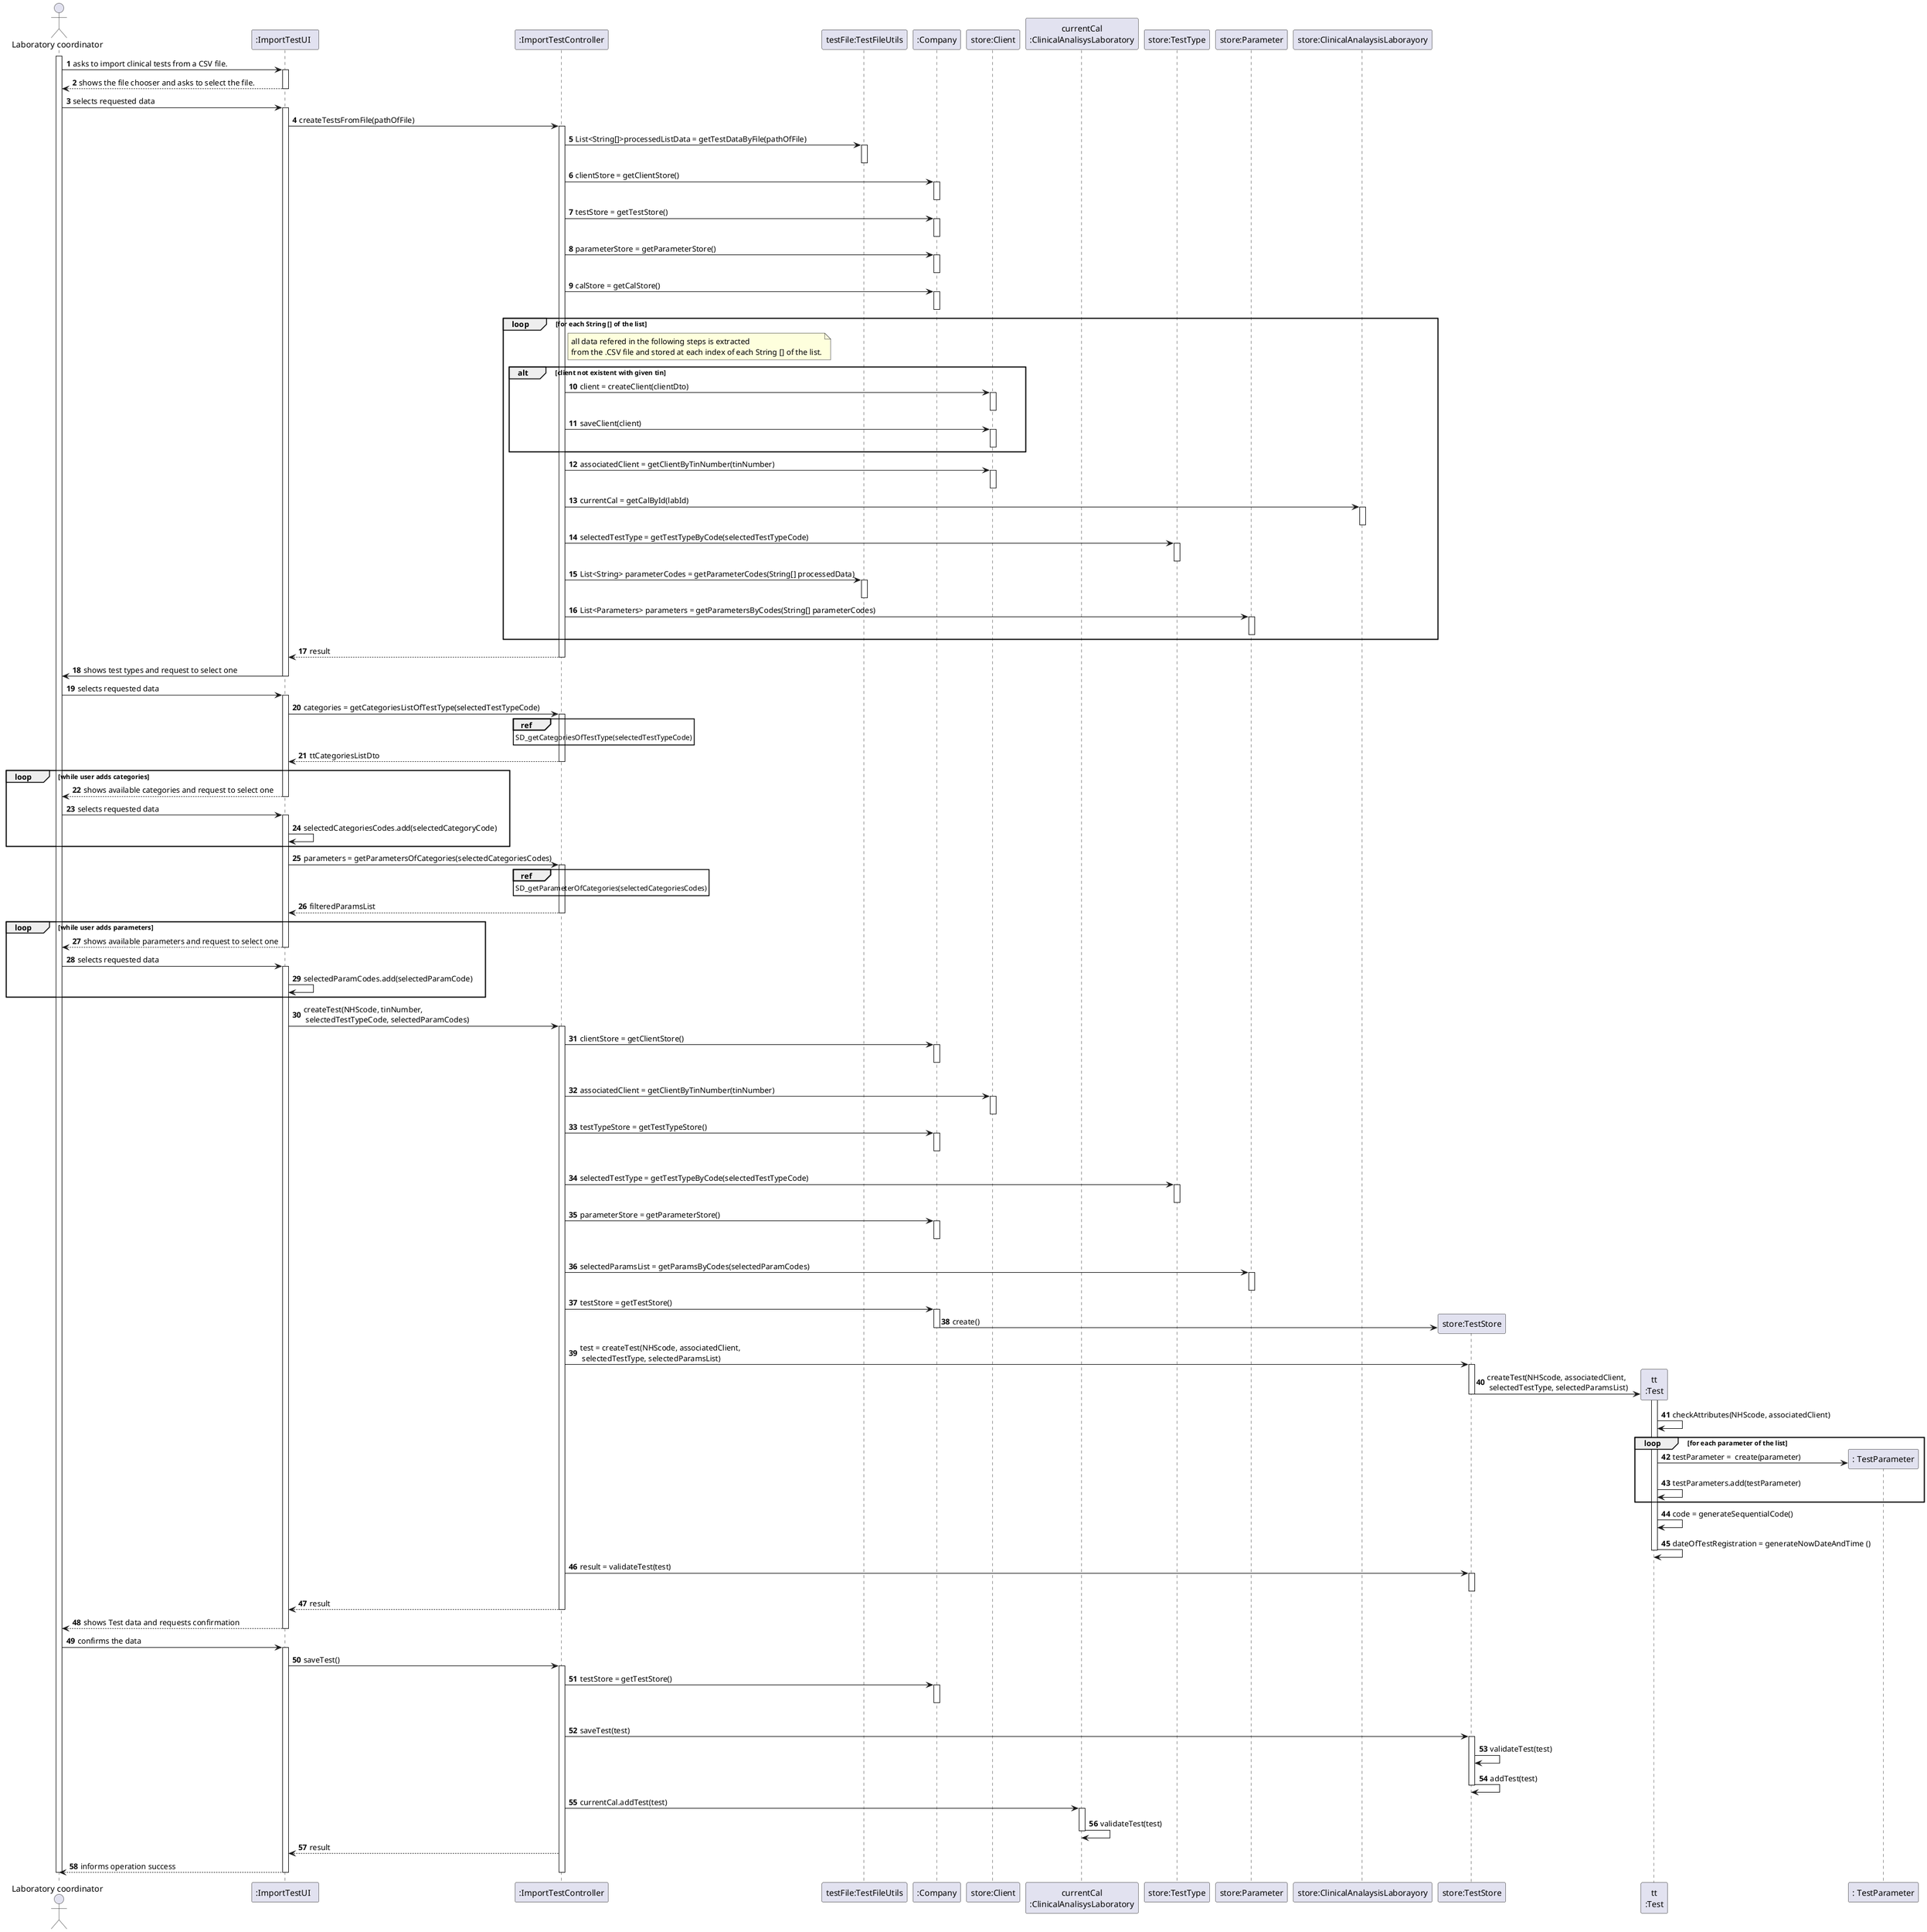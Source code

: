 @startuml
autonumber
'hide footbox
actor "Laboratory coordinator" as ADM

participant ":ImportTestUI  " as UI
participant ":ImportTestController" as CTRL
participant "testFile:TestFileUtils" as TST
participant ":Company" as PLAT
participant "store:Client" as CLIENT_STORE
participant "currentCal\n:ClinicalAnalisysLaboratory" as CAL
participant "store:TestType" as TEST_TYPE_STORE
participant "store:Parameter" as PARAM_STORE
participant "store:ClinicalAnalaysisLaborayory" as CAL_STORE
/'participant ":Platform" as PLAT'/
participant "store:TestStore" as ORG
participant "tt\n:Test" as TAREFA
participant ": TestParameter" as tp

activate ADM
ADM -> UI : asks to import clinical tests from a CSV file.
activate UI


UI --> ADM : shows the file chooser and asks to select the file.
deactivate UI


ADM -> UI : selects requested data
activate UI
UI -> CTRL : createTestsFromFile(pathOfFile)
activate CTRL

CTRL -> TST : List<String[]>processedListData = getTestDataByFile(pathOfFile)
activate TST
deactivate TST

CTRL -> PLAT : clientStore = getClientStore()
activate PLAT
deactivate PLAT

CTRL -> PLAT : testStore = getTestStore()
activate PLAT
deactivate PLAT

CTRL -> PLAT : parameterStore = getParameterStore()
activate PLAT
deactivate PLAT

CTRL -> PLAT : calStore = getCalStore()
activate PLAT
deactivate PLAT
loop for each String [] of the list
note right of CTRL: all data refered in the following steps is extracted \nfrom the .CSV file and stored at each index of each String [] of the list.

alt client not existent with given tin
CTRL -> CLIENT_STORE : client = createClient(clientDto)
activate CLIENT_STORE
deactivate CLIENT_STORE
CTRL -> CLIENT_STORE : saveClient(client)
activate CLIENT_STORE
deactivate CLIENT_STORE
end

CTRL -> CLIENT_STORE : associatedClient = getClientByTinNumber(tinNumber)
activate CLIENT_STORE
deactivate CLIENT_STORE

CTRL -> CAL_STORE : currentCal = getCalById(labId)
activate CAL_STORE
deactivate CAL_STORE

CTRL -> TEST_TYPE_STORE : selectedTestType = getTestTypeByCode(selectedTestTypeCode)
activate TEST_TYPE_STORE
deactivate TEST_TYPE_STORE

CTRL -> TST : List<String> parameterCodes = getParameterCodes(String[] processedData)
activate TST
deactivate TST


CTRL -> PARAM_STORE : List<Parameters> parameters = getParametersByCodes(String[] parameterCodes)
activate PARAM_STORE
deactivate PARAM_STORE



end
CTRL --> UI : result
deactivate CTRL
UI -> ADM : shows test types and request to select one
deactivate UI

ADM -> UI : selects requested data
activate UI

UI -> CTRL : categories = getCategoriesListOfTestType(selectedTestTypeCode)
activate CTRL
ref over CTRL
SD_getCategoriesOfTestType(selectedTestTypeCode)
end

CTRL --> UI : ttCategoriesListDto
deactivate CTRL

loop while user adds categories
UI --> ADM : shows available categories and request to select one
deactivate PLAT
deactivate UI


ADM -> UI : selects requested data
activate UI
UI -> UI : selectedCategoriesCodes.add(selectedCategoryCode)
end

UI -> CTRL : parameters = getParametersOfCategories(selectedCategoriesCodes)
activate CTRL
ref over CTRL
SD_getParameterOfCategories(selectedCategoriesCodes)
end

CTRL --> UI : filteredParamsList
deactivate CTRL

loop while user adds parameters
UI --> ADM : shows available parameters and request to select one
deactivate PLAT
deactivate UI


ADM -> UI : selects requested data
activate UI
UI -> UI : selectedParamCodes.add(selectedParamCode)
end

UI -> CTRL : createTest(NHScode, tinNumber,\n selectedTestTypeCode, selectedParamCodes)
activate CTRL
CTRL -> PLAT : clientStore = getClientStore()
activate PLAT
|||
deactivate PLAT


CTRL -> CLIENT_STORE : associatedClient = getClientByTinNumber(tinNumber)
activate CLIENT_STORE
deactivate CLIENT_STORE



CTRL -> PLAT : testTypeStore = getTestTypeStore()
activate PLAT
|||
deactivate PLAT

CTRL -> TEST_TYPE_STORE : selectedTestType = getTestTypeByCode(selectedTestTypeCode)
activate TEST_TYPE_STORE
deactivate TEST_TYPE_STORE

CTRL -> PLAT : parameterStore = getParameterStore()
activate PLAT
|||
deactivate PLAT

CTRL -> PARAM_STORE : selectedParamsList = getParamsByCodes(selectedParamCodes)
activate PARAM_STORE
deactivate PARAM_STORE


CTRL -> PLAT : testStore = getTestStore()
activate PLAT
PLAT -> ORG** : create()
deactivate PLAT

CTRL -> ORG : test = createTest(NHScode, associatedClient,\n selectedTestType, selectedParamsList)
activate ORG
ORG -> TAREFA** : createTest(NHScode, associatedClient,\n selectedTestType, selectedParamsList)
deactivate ORG

activate TAREFA
TAREFA -> TAREFA : checkAttributes(NHScode, associatedClient)



loop for each parameter of the list
TAREFA -> tp**: testParameter =  create(parameter)
TAREFA -> TAREFA: testParameters.add(testParameter)
end

TAREFA -> TAREFA : code = generateSequentialCode()




TAREFA -> TAREFA : dateOfTestRegistration = generateNowDateAndTime ()
deactivate TAREFA

CTRL -> ORG : result = validateTest(test)
activate ORG
deactivate ORG



CTRL --> UI : result
deactivate CTRL
UI --> ADM : shows Test data and requests confirmation
deactivate PLAT
deactivate UI


ADM -> UI : confirms the data
activate UI
UI -> CTRL : saveTest()
activate CTRL
CTRL -> PLAT : testStore = getTestStore()
activate PLAT
|||
deactivate PLAT

CTRL -> ORG : saveTest(test)
activate ORG

ORG -> ORG: validateTest(test)
ORG -> ORG: addTest(test)
deactivate ORG

CTRL -> CAL : currentCal.addTest(test)
activate CAL

CAL -> CAL : validateTest(test)

deactivate CAL

CTRL --> UI: result

UI --> ADM : informs operation success
deactivate ORG
deactivate CTRL
deactivate UI

deactivate ADM

@enduml
